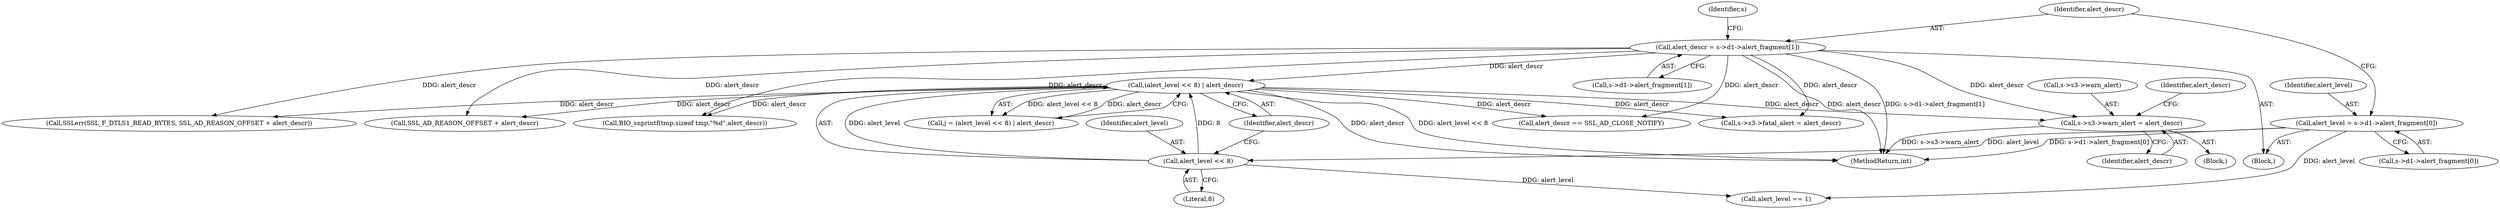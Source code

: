 digraph "0_openssl_103b171d8fc282ef435f8de9afbf7782e312961f_3@pointer" {
"1001131" [label="(Call,s->s3->warn_alert = alert_descr)"];
"1001117" [label="(Call,(alert_level << 8) | alert_descr)"];
"1001118" [label="(Call,alert_level << 8)"];
"1001037" [label="(Call,alert_level = s->d1->alert_fragment[0])"];
"1001047" [label="(Call,alert_descr = s->d1->alert_fragment[1])"];
"1001130" [label="(Block,)"];
"1001131" [label="(Call,s->s3->warn_alert = alert_descr)"];
"1001132" [label="(Call,s->s3->warn_alert)"];
"1001239" [label="(Call,s->s3->fatal_alert = alert_descr)"];
"1001127" [label="(Call,alert_level == 1)"];
"1001121" [label="(Identifier,alert_descr)"];
"1001117" [label="(Call,(alert_level << 8) | alert_descr)"];
"1001119" [label="(Identifier,alert_level)"];
"1001246" [label="(Call,SSLerr(SSL_F_DTLS1_READ_BYTES, SSL_AD_REASON_OFFSET + alert_descr))"];
"1001248" [label="(Call,SSL_AD_REASON_OFFSET + alert_descr)"];
"1001048" [label="(Identifier,alert_descr)"];
"1001059" [label="(Identifier,s)"];
"1001707" [label="(MethodReturn,int)"];
"1001251" [label="(Call,BIO_snprintf(tmp,sizeof tmp,\"%d\",alert_descr))"];
"1001038" [label="(Identifier,alert_level)"];
"1001118" [label="(Call,alert_level << 8)"];
"1001139" [label="(Call,alert_descr == SSL_AD_CLOSE_NOTIFY)"];
"1001120" [label="(Literal,8)"];
"1001047" [label="(Call,alert_descr = s->d1->alert_fragment[1])"];
"1001137" [label="(Identifier,alert_descr)"];
"1001115" [label="(Call,j = (alert_level << 8) | alert_descr)"];
"1001037" [label="(Call,alert_level = s->d1->alert_fragment[0])"];
"1001049" [label="(Call,s->d1->alert_fragment[1])"];
"1001035" [label="(Block,)"];
"1001140" [label="(Identifier,alert_descr)"];
"1001039" [label="(Call,s->d1->alert_fragment[0])"];
"1001131" -> "1001130"  [label="AST: "];
"1001131" -> "1001137"  [label="CFG: "];
"1001132" -> "1001131"  [label="AST: "];
"1001137" -> "1001131"  [label="AST: "];
"1001140" -> "1001131"  [label="CFG: "];
"1001131" -> "1001707"  [label="DDG: s->s3->warn_alert"];
"1001117" -> "1001131"  [label="DDG: alert_descr"];
"1001047" -> "1001131"  [label="DDG: alert_descr"];
"1001117" -> "1001115"  [label="AST: "];
"1001117" -> "1001121"  [label="CFG: "];
"1001118" -> "1001117"  [label="AST: "];
"1001121" -> "1001117"  [label="AST: "];
"1001115" -> "1001117"  [label="CFG: "];
"1001117" -> "1001707"  [label="DDG: alert_descr"];
"1001117" -> "1001707"  [label="DDG: alert_level << 8"];
"1001117" -> "1001115"  [label="DDG: alert_level << 8"];
"1001117" -> "1001115"  [label="DDG: alert_descr"];
"1001118" -> "1001117"  [label="DDG: alert_level"];
"1001118" -> "1001117"  [label="DDG: 8"];
"1001047" -> "1001117"  [label="DDG: alert_descr"];
"1001117" -> "1001139"  [label="DDG: alert_descr"];
"1001117" -> "1001239"  [label="DDG: alert_descr"];
"1001117" -> "1001246"  [label="DDG: alert_descr"];
"1001117" -> "1001248"  [label="DDG: alert_descr"];
"1001117" -> "1001251"  [label="DDG: alert_descr"];
"1001118" -> "1001120"  [label="CFG: "];
"1001119" -> "1001118"  [label="AST: "];
"1001120" -> "1001118"  [label="AST: "];
"1001121" -> "1001118"  [label="CFG: "];
"1001037" -> "1001118"  [label="DDG: alert_level"];
"1001118" -> "1001127"  [label="DDG: alert_level"];
"1001037" -> "1001035"  [label="AST: "];
"1001037" -> "1001039"  [label="CFG: "];
"1001038" -> "1001037"  [label="AST: "];
"1001039" -> "1001037"  [label="AST: "];
"1001048" -> "1001037"  [label="CFG: "];
"1001037" -> "1001707"  [label="DDG: s->d1->alert_fragment[0]"];
"1001037" -> "1001127"  [label="DDG: alert_level"];
"1001047" -> "1001035"  [label="AST: "];
"1001047" -> "1001049"  [label="CFG: "];
"1001048" -> "1001047"  [label="AST: "];
"1001049" -> "1001047"  [label="AST: "];
"1001059" -> "1001047"  [label="CFG: "];
"1001047" -> "1001707"  [label="DDG: s->d1->alert_fragment[1]"];
"1001047" -> "1001707"  [label="DDG: alert_descr"];
"1001047" -> "1001139"  [label="DDG: alert_descr"];
"1001047" -> "1001239"  [label="DDG: alert_descr"];
"1001047" -> "1001246"  [label="DDG: alert_descr"];
"1001047" -> "1001248"  [label="DDG: alert_descr"];
"1001047" -> "1001251"  [label="DDG: alert_descr"];
}
